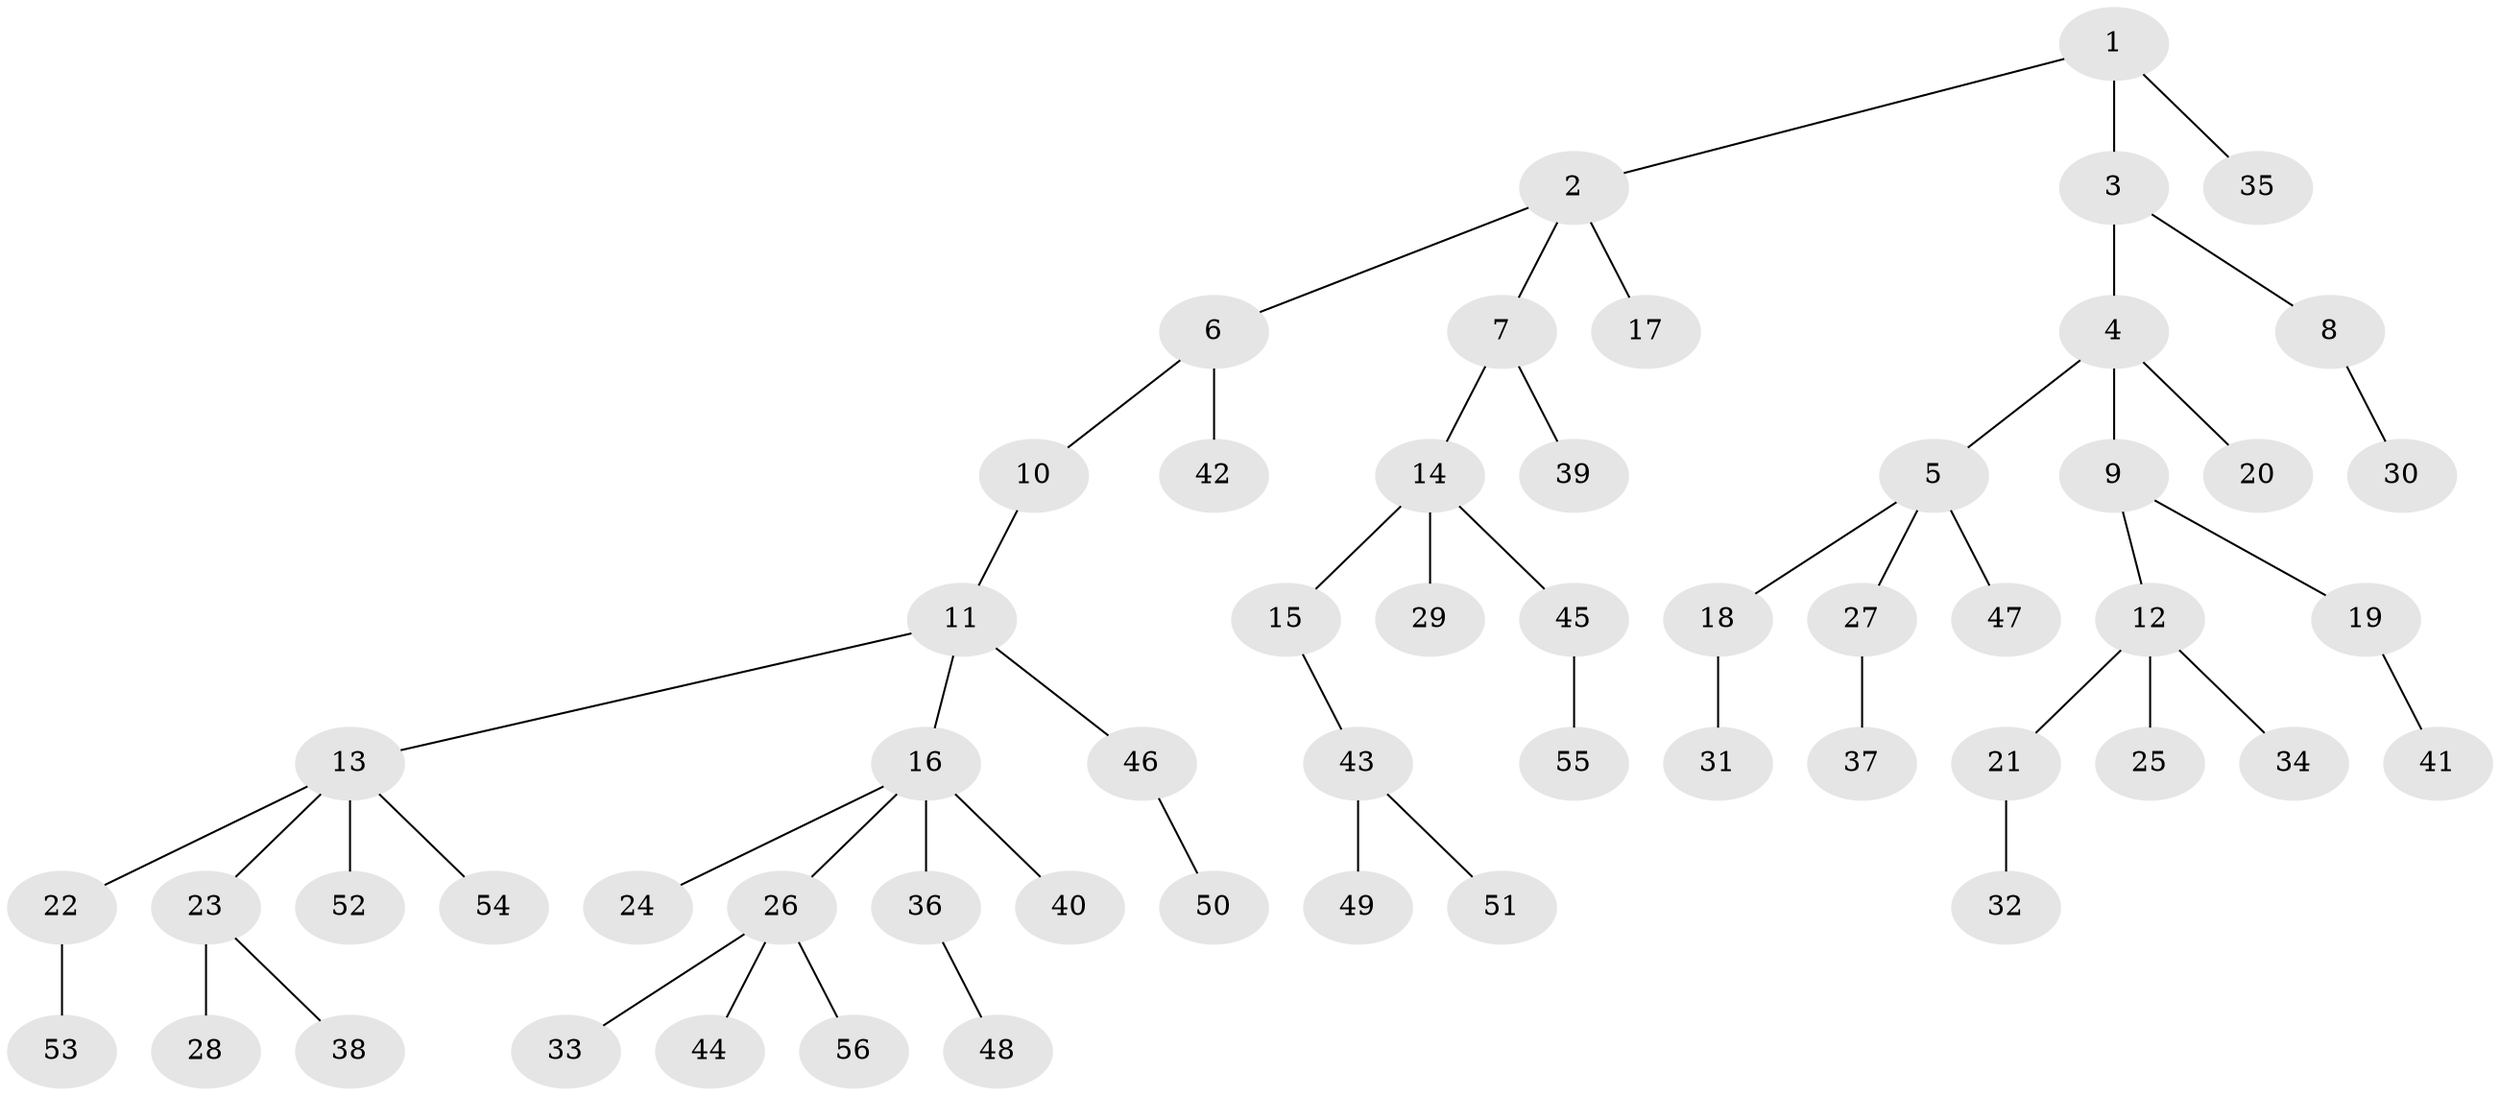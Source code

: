 // Generated by graph-tools (version 1.1) at 2025/26/03/09/25 03:26:31]
// undirected, 56 vertices, 55 edges
graph export_dot {
graph [start="1"]
  node [color=gray90,style=filled];
  1;
  2;
  3;
  4;
  5;
  6;
  7;
  8;
  9;
  10;
  11;
  12;
  13;
  14;
  15;
  16;
  17;
  18;
  19;
  20;
  21;
  22;
  23;
  24;
  25;
  26;
  27;
  28;
  29;
  30;
  31;
  32;
  33;
  34;
  35;
  36;
  37;
  38;
  39;
  40;
  41;
  42;
  43;
  44;
  45;
  46;
  47;
  48;
  49;
  50;
  51;
  52;
  53;
  54;
  55;
  56;
  1 -- 2;
  1 -- 3;
  1 -- 35;
  2 -- 6;
  2 -- 7;
  2 -- 17;
  3 -- 4;
  3 -- 8;
  4 -- 5;
  4 -- 9;
  4 -- 20;
  5 -- 18;
  5 -- 27;
  5 -- 47;
  6 -- 10;
  6 -- 42;
  7 -- 14;
  7 -- 39;
  8 -- 30;
  9 -- 12;
  9 -- 19;
  10 -- 11;
  11 -- 13;
  11 -- 16;
  11 -- 46;
  12 -- 21;
  12 -- 25;
  12 -- 34;
  13 -- 22;
  13 -- 23;
  13 -- 52;
  13 -- 54;
  14 -- 15;
  14 -- 29;
  14 -- 45;
  15 -- 43;
  16 -- 24;
  16 -- 26;
  16 -- 36;
  16 -- 40;
  18 -- 31;
  19 -- 41;
  21 -- 32;
  22 -- 53;
  23 -- 28;
  23 -- 38;
  26 -- 33;
  26 -- 44;
  26 -- 56;
  27 -- 37;
  36 -- 48;
  43 -- 49;
  43 -- 51;
  45 -- 55;
  46 -- 50;
}
